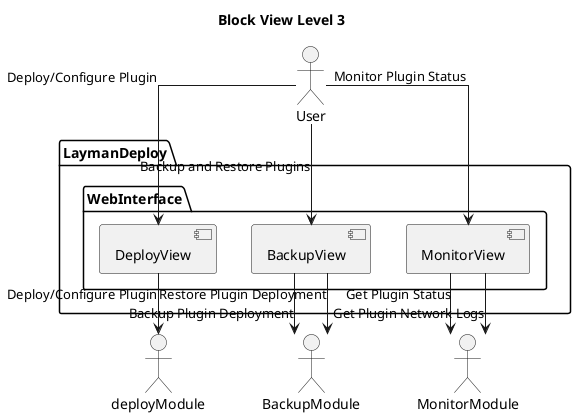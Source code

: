 @startuml
skinparam linetype ortho

title Block View Level 3

actor User

package LaymanDeploy {
    package WebInterface {
        component DeployView
        component BackupView
        component MonitorView
    }
}


User --> DeployView: Deploy/Configure Plugin
User --> BackupView: Backup and Restore Plugins
User --> MonitorView: Monitor Plugin Status

DeployView --> deployModule: Deploy/Configure Plugin

BackupView --> BackupModule: Backup Plugin Deployment
BackupView --> BackupModule: Restore Plugin Deployment

MonitorView --> MonitorModule: Get Plugin Status
MonitorView --> MonitorModule: Get Plugin Network Logs


@enduml